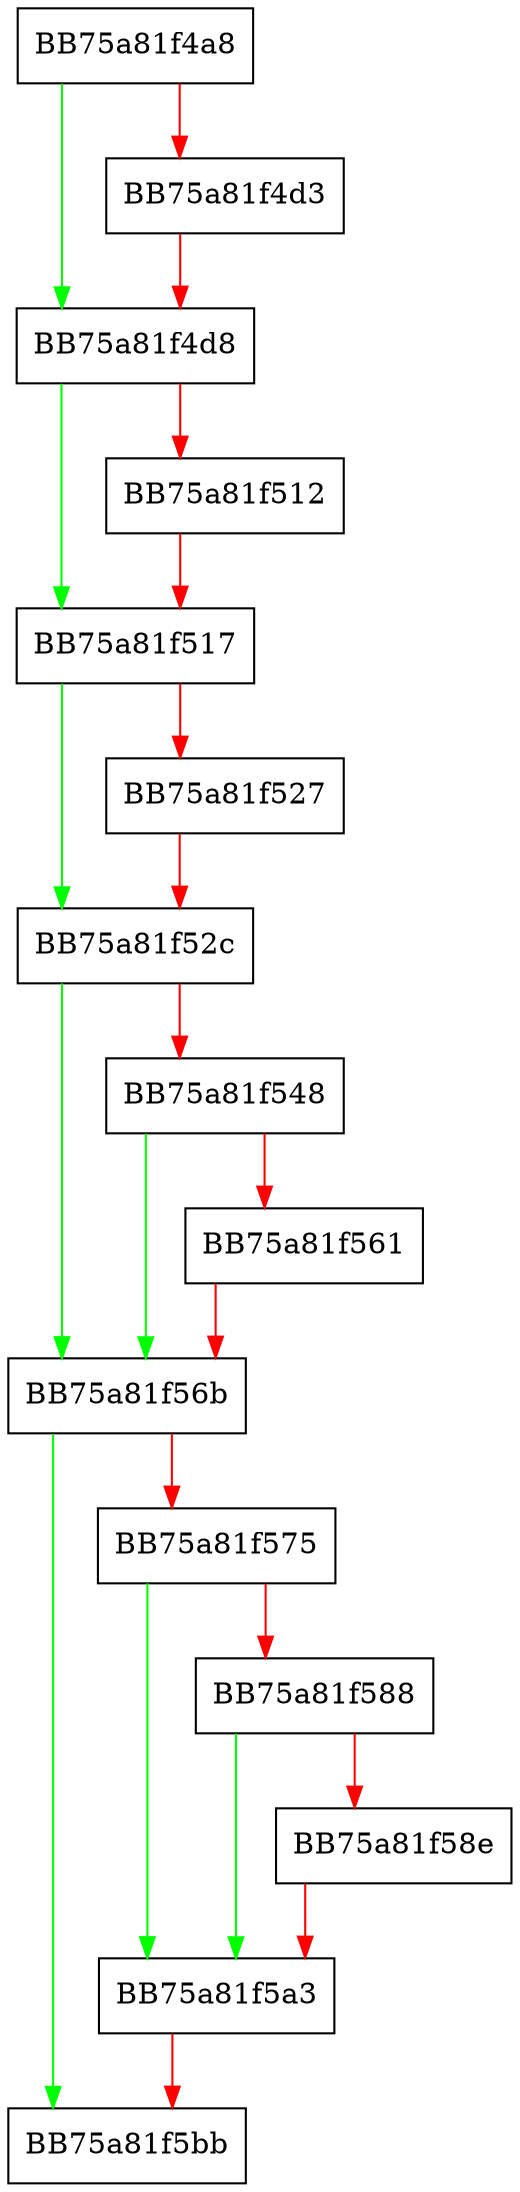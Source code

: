 digraph Shutdown {
  node [shape="box"];
  graph [splines=ortho];
  BB75a81f4a8 -> BB75a81f4d8 [color="green"];
  BB75a81f4a8 -> BB75a81f4d3 [color="red"];
  BB75a81f4d3 -> BB75a81f4d8 [color="red"];
  BB75a81f4d8 -> BB75a81f517 [color="green"];
  BB75a81f4d8 -> BB75a81f512 [color="red"];
  BB75a81f512 -> BB75a81f517 [color="red"];
  BB75a81f517 -> BB75a81f52c [color="green"];
  BB75a81f517 -> BB75a81f527 [color="red"];
  BB75a81f527 -> BB75a81f52c [color="red"];
  BB75a81f52c -> BB75a81f56b [color="green"];
  BB75a81f52c -> BB75a81f548 [color="red"];
  BB75a81f548 -> BB75a81f56b [color="green"];
  BB75a81f548 -> BB75a81f561 [color="red"];
  BB75a81f561 -> BB75a81f56b [color="red"];
  BB75a81f56b -> BB75a81f5bb [color="green"];
  BB75a81f56b -> BB75a81f575 [color="red"];
  BB75a81f575 -> BB75a81f5a3 [color="green"];
  BB75a81f575 -> BB75a81f588 [color="red"];
  BB75a81f588 -> BB75a81f5a3 [color="green"];
  BB75a81f588 -> BB75a81f58e [color="red"];
  BB75a81f58e -> BB75a81f5a3 [color="red"];
  BB75a81f5a3 -> BB75a81f5bb [color="red"];
}
